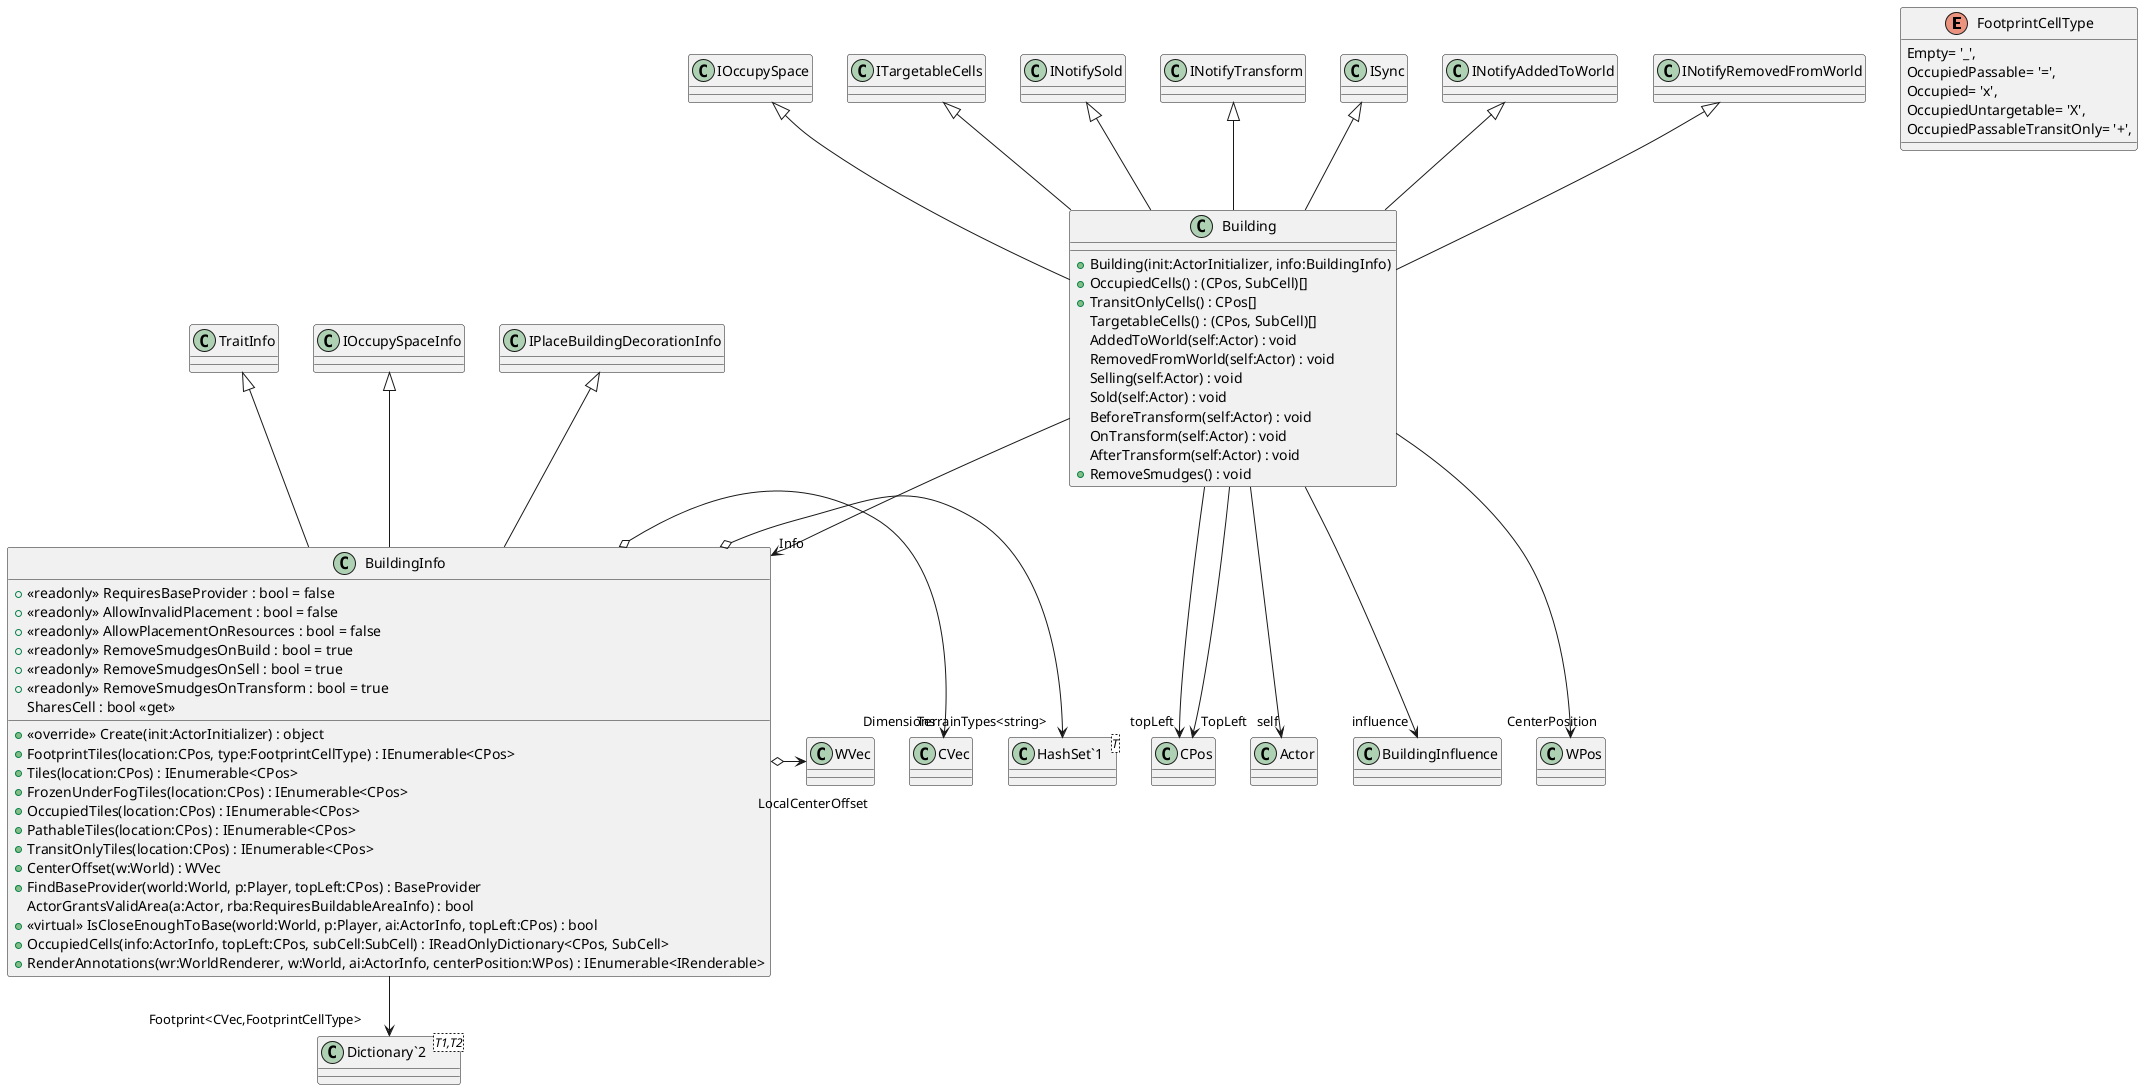 @startuml
enum FootprintCellType {
    Empty= '_',
    OccupiedPassable= '=',
    Occupied= 'x',
    OccupiedUntargetable= 'X',
    OccupiedPassableTransitOnly= '+',
}
class BuildingInfo {
    + <<readonly>> RequiresBaseProvider : bool = false
    + <<readonly>> AllowInvalidPlacement : bool = false
    + <<readonly>> AllowPlacementOnResources : bool = false
    + <<readonly>> RemoveSmudgesOnBuild : bool = true
    + <<readonly>> RemoveSmudgesOnSell : bool = true
    + <<readonly>> RemoveSmudgesOnTransform : bool = true
    + <<override>> Create(init:ActorInitializer) : object
    + FootprintTiles(location:CPos, type:FootprintCellType) : IEnumerable<CPos>
    + Tiles(location:CPos) : IEnumerable<CPos>
    + FrozenUnderFogTiles(location:CPos) : IEnumerable<CPos>
    + OccupiedTiles(location:CPos) : IEnumerable<CPos>
    + PathableTiles(location:CPos) : IEnumerable<CPos>
    + TransitOnlyTiles(location:CPos) : IEnumerable<CPos>
    + CenterOffset(w:World) : WVec
    + FindBaseProvider(world:World, p:Player, topLeft:CPos) : BaseProvider
    ActorGrantsValidArea(a:Actor, rba:RequiresBuildableAreaInfo) : bool
    + <<virtual>> IsCloseEnoughToBase(world:World, p:Player, ai:ActorInfo, topLeft:CPos) : bool
    + OccupiedCells(info:ActorInfo, topLeft:CPos, subCell:SubCell) : IReadOnlyDictionary<CPos, SubCell>
    SharesCell : bool <<get>>
    + RenderAnnotations(wr:WorldRenderer, w:World, ai:ActorInfo, centerPosition:WPos) : IEnumerable<IRenderable>
}
class Building {
    + Building(init:ActorInitializer, info:BuildingInfo)
    + OccupiedCells() : (CPos, SubCell)[]
    + TransitOnlyCells() : CPos[]
    TargetableCells() : (CPos, SubCell)[]
    AddedToWorld(self:Actor) : void
    RemovedFromWorld(self:Actor) : void
    Selling(self:Actor) : void
    Sold(self:Actor) : void
    BeforeTransform(self:Actor) : void
    OnTransform(self:Actor) : void
    AfterTransform(self:Actor) : void
    + RemoveSmudges() : void
}
class "HashSet`1"<T> {
}
class "Dictionary`2"<T1,T2> {
}
TraitInfo <|-- BuildingInfo
IOccupySpaceInfo <|-- BuildingInfo
IPlaceBuildingDecorationInfo <|-- BuildingInfo
BuildingInfo o-> "TerrainTypes<string>" "HashSet`1"
BuildingInfo --> "Footprint<CVec,FootprintCellType>" "Dictionary`2"
BuildingInfo o-> "Dimensions" CVec
BuildingInfo o-> "LocalCenterOffset" WVec
IOccupySpace <|-- Building
ITargetableCells <|-- Building
INotifySold <|-- Building
INotifyTransform <|-- Building
ISync <|-- Building
INotifyAddedToWorld <|-- Building
INotifyRemovedFromWorld <|-- Building
Building --> "Info" BuildingInfo
Building --> "topLeft" CPos
Building --> "self" Actor
Building --> "influence" BuildingInfluence
Building --> "TopLeft" CPos
Building --> "CenterPosition" WPos
@enduml
